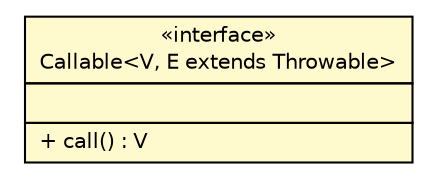 #!/usr/local/bin/dot
#
# Class diagram 
# Generated by UMLGraph version R5_6 (http://www.umlgraph.org/)
#

digraph G {
	edge [fontname="Helvetica",fontsize=10,labelfontname="Helvetica",labelfontsize=10];
	node [fontname="Helvetica",fontsize=10,shape=plaintext];
	nodesep=0.25;
	ranksep=0.5;
	// sorcer.util.ClassLoaders.Callable<V, E extends java.lang.Throwable>
	c141590 [label=<<table title="sorcer.util.ClassLoaders.Callable" border="0" cellborder="1" cellspacing="0" cellpadding="2" port="p" bgcolor="lemonChiffon" href="./ClassLoaders.Callable.html">
		<tr><td><table border="0" cellspacing="0" cellpadding="1">
<tr><td align="center" balign="center"> &#171;interface&#187; </td></tr>
<tr><td align="center" balign="center"> Callable&lt;V, E extends Throwable&gt; </td></tr>
		</table></td></tr>
		<tr><td><table border="0" cellspacing="0" cellpadding="1">
<tr><td align="left" balign="left">  </td></tr>
		</table></td></tr>
		<tr><td><table border="0" cellspacing="0" cellpadding="1">
<tr><td align="left" balign="left"> + call() : V </td></tr>
		</table></td></tr>
		</table>>, URL="./ClassLoaders.Callable.html", fontname="Helvetica", fontcolor="black", fontsize=10.0];
}

